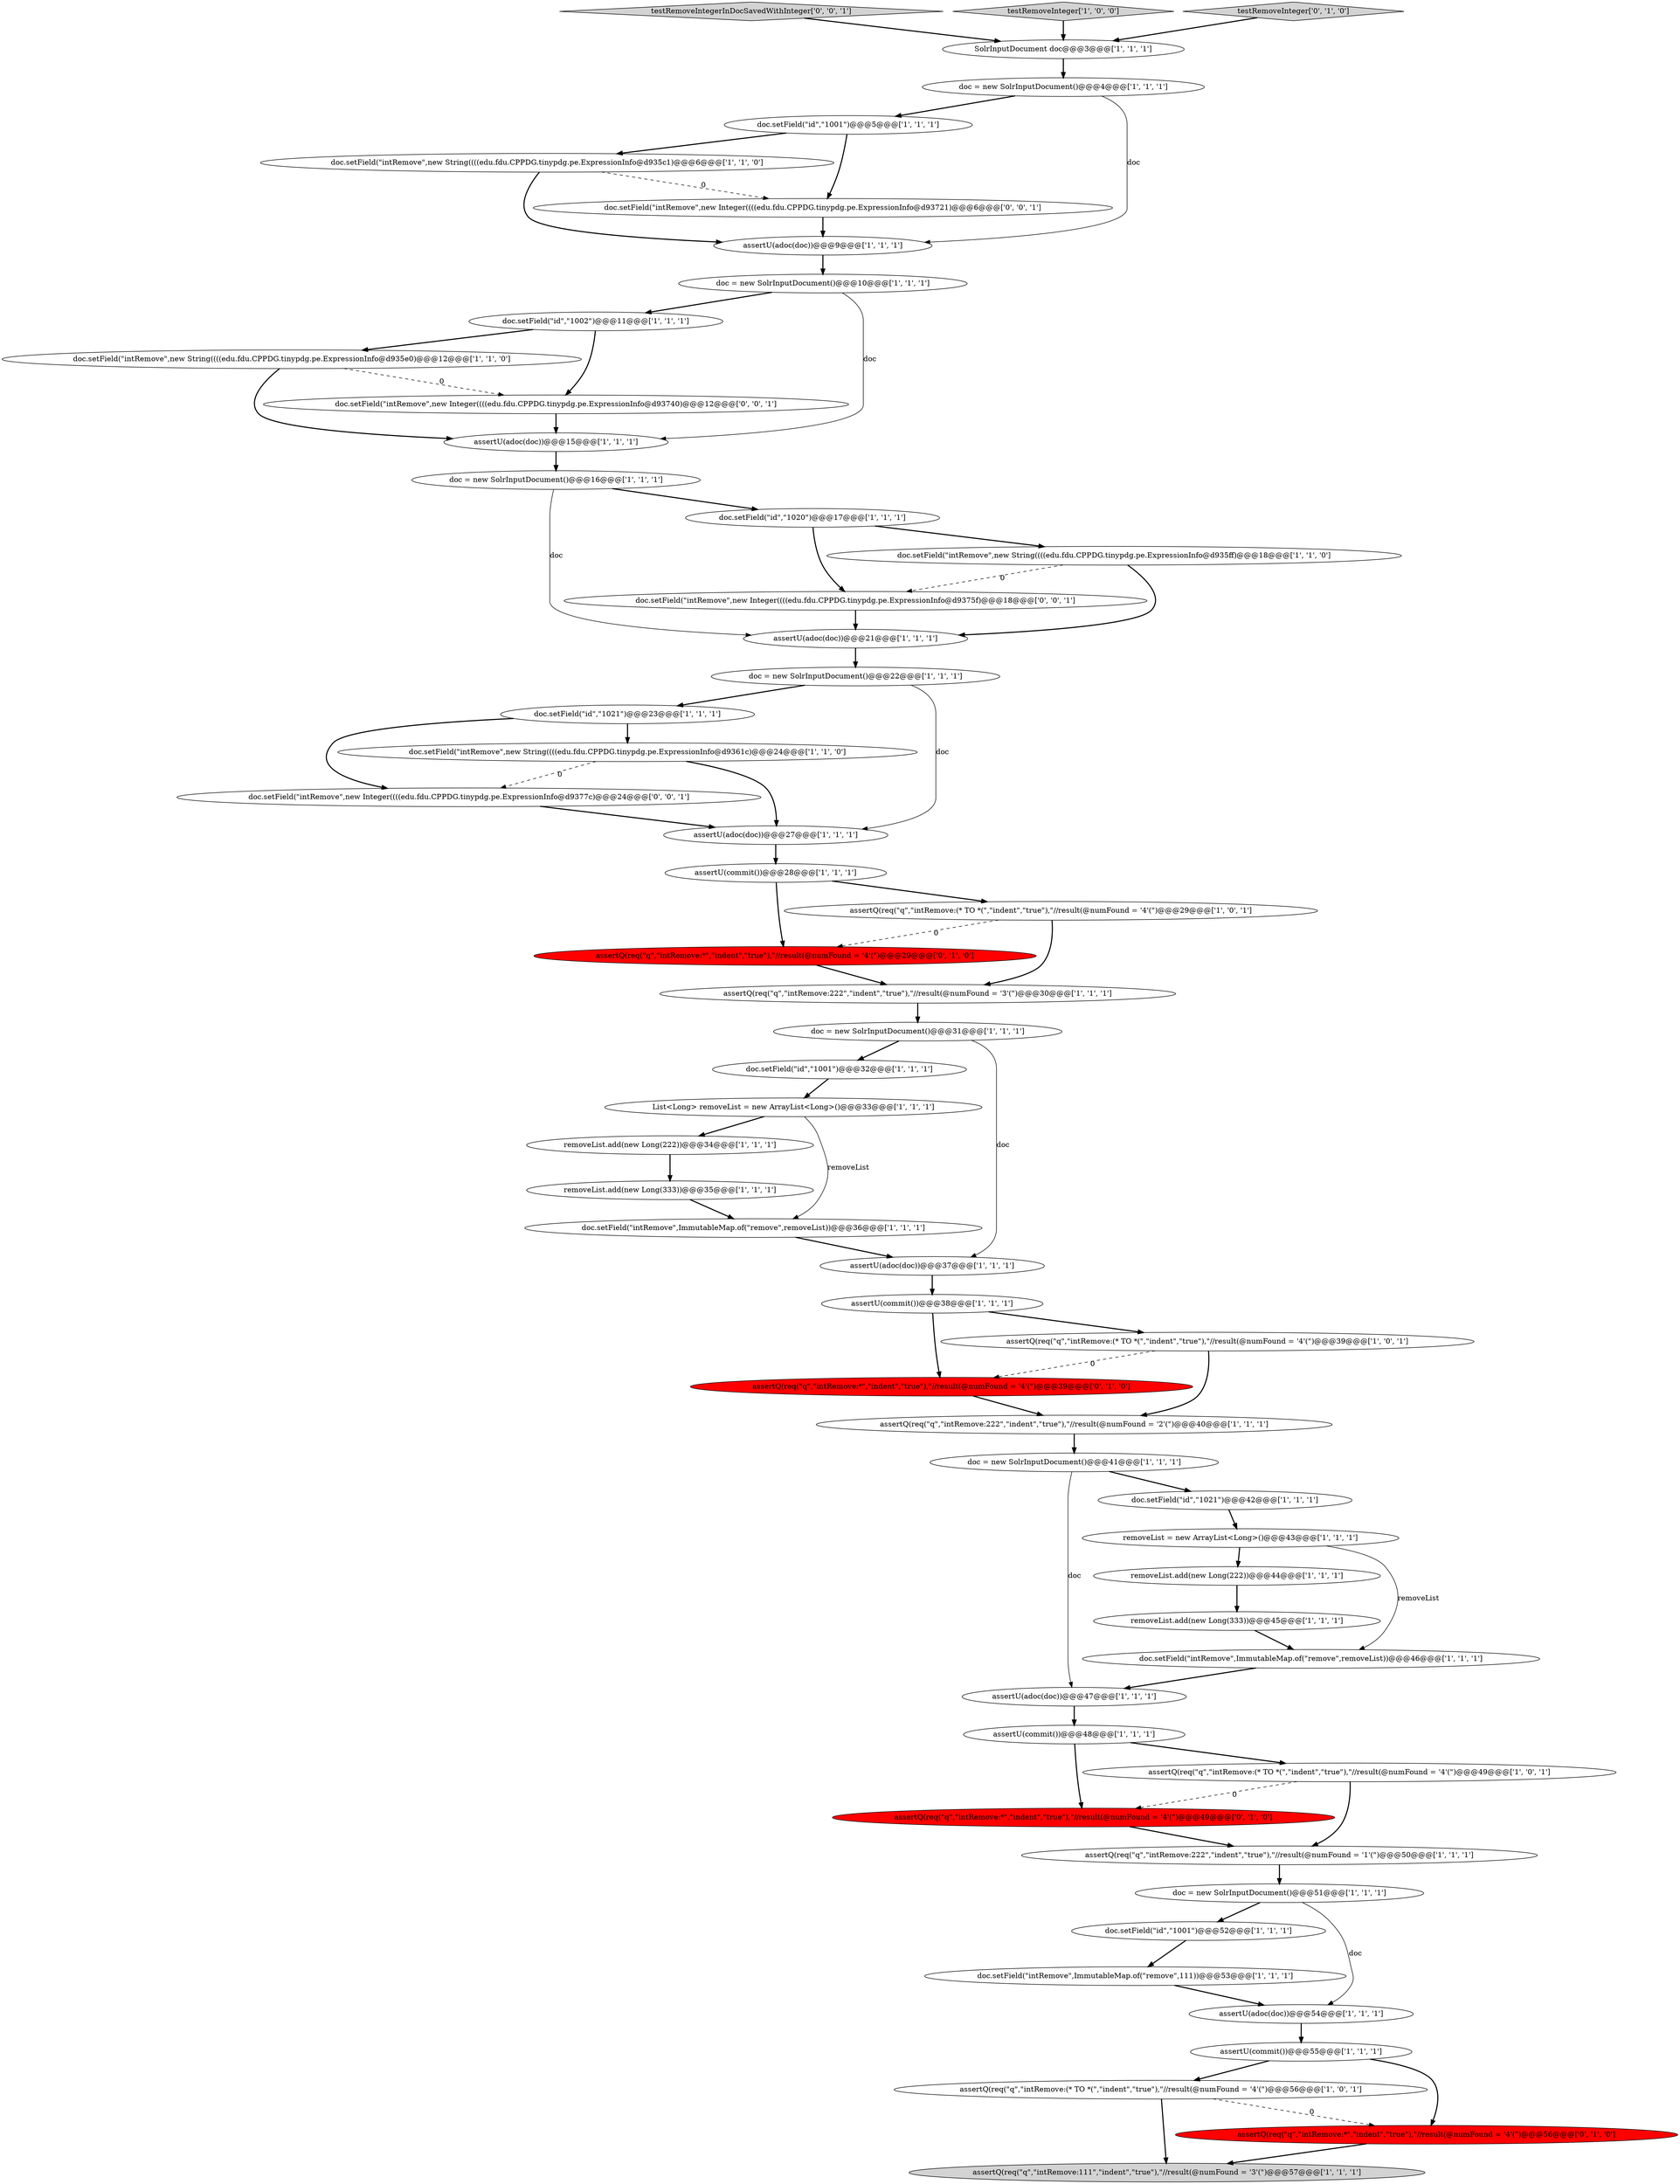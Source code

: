 digraph {
18 [style = filled, label = "doc.setField(\"id\",\"1021\")@@@23@@@['1', '1', '1']", fillcolor = white, shape = ellipse image = "AAA0AAABBB1BBB"];
41 [style = filled, label = "assertQ(req(\"q\",\"intRemove:111\",\"indent\",\"true\"),\"//result(@numFound = '3'(\")@@@57@@@['1', '1', '1']", fillcolor = lightgray, shape = ellipse image = "AAA0AAABBB1BBB"];
44 [style = filled, label = "doc.setField(\"intRemove\",new String((((edu.fdu.CPPDG.tinypdg.pe.ExpressionInfo@d935ff)@@@18@@@['1', '1', '0']", fillcolor = white, shape = ellipse image = "AAA0AAABBB1BBB"];
16 [style = filled, label = "doc.setField(\"id\",\"1002\")@@@11@@@['1', '1', '1']", fillcolor = white, shape = ellipse image = "AAA0AAABBB1BBB"];
19 [style = filled, label = "doc.setField(\"intRemove\",new String((((edu.fdu.CPPDG.tinypdg.pe.ExpressionInfo@d9361c)@@@24@@@['1', '1', '0']", fillcolor = white, shape = ellipse image = "AAA0AAABBB1BBB"];
31 [style = filled, label = "assertU(commit())@@@55@@@['1', '1', '1']", fillcolor = white, shape = ellipse image = "AAA0AAABBB1BBB"];
54 [style = filled, label = "testRemoveIntegerInDocSavedWithInteger['0', '0', '1']", fillcolor = lightgray, shape = diamond image = "AAA0AAABBB3BBB"];
0 [style = filled, label = "SolrInputDocument doc@@@3@@@['1', '1', '1']", fillcolor = white, shape = ellipse image = "AAA0AAABBB1BBB"];
45 [style = filled, label = "doc.setField(\"id\",\"1001\")@@@32@@@['1', '1', '1']", fillcolor = white, shape = ellipse image = "AAA0AAABBB1BBB"];
7 [style = filled, label = "doc.setField(\"intRemove\",ImmutableMap.of(\"remove\",removeList))@@@36@@@['1', '1', '1']", fillcolor = white, shape = ellipse image = "AAA0AAABBB1BBB"];
11 [style = filled, label = "doc = new SolrInputDocument()@@@22@@@['1', '1', '1']", fillcolor = white, shape = ellipse image = "AAA0AAABBB1BBB"];
6 [style = filled, label = "doc = new SolrInputDocument()@@@10@@@['1', '1', '1']", fillcolor = white, shape = ellipse image = "AAA0AAABBB1BBB"];
36 [style = filled, label = "removeList.add(new Long(333))@@@35@@@['1', '1', '1']", fillcolor = white, shape = ellipse image = "AAA0AAABBB1BBB"];
1 [style = filled, label = "doc.setField(\"intRemove\",ImmutableMap.of(\"remove\",removeList))@@@46@@@['1', '1', '1']", fillcolor = white, shape = ellipse image = "AAA0AAABBB1BBB"];
25 [style = filled, label = "assertQ(req(\"q\",\"intRemove:222\",\"indent\",\"true\"),\"//result(@numFound = '1'(\")@@@50@@@['1', '1', '1']", fillcolor = white, shape = ellipse image = "AAA0AAABBB1BBB"];
26 [style = filled, label = "doc = new SolrInputDocument()@@@4@@@['1', '1', '1']", fillcolor = white, shape = ellipse image = "AAA0AAABBB1BBB"];
2 [style = filled, label = "List<Long> removeList = new ArrayList<Long>()@@@33@@@['1', '1', '1']", fillcolor = white, shape = ellipse image = "AAA0AAABBB1BBB"];
33 [style = filled, label = "assertU(commit())@@@28@@@['1', '1', '1']", fillcolor = white, shape = ellipse image = "AAA0AAABBB1BBB"];
32 [style = filled, label = "assertQ(req(\"q\",\"intRemove:(* TO *(\",\"indent\",\"true\"),\"//result(@numFound = '4'(\")@@@56@@@['1', '0', '1']", fillcolor = white, shape = ellipse image = "AAA0AAABBB1BBB"];
23 [style = filled, label = "assertQ(req(\"q\",\"intRemove:222\",\"indent\",\"true\"),\"//result(@numFound = '2'(\")@@@40@@@['1', '1', '1']", fillcolor = white, shape = ellipse image = "AAA0AAABBB1BBB"];
21 [style = filled, label = "doc.setField(\"id\",\"1001\")@@@5@@@['1', '1', '1']", fillcolor = white, shape = ellipse image = "AAA0AAABBB1BBB"];
34 [style = filled, label = "assertQ(req(\"q\",\"intRemove:222\",\"indent\",\"true\"),\"//result(@numFound = '3'(\")@@@30@@@['1', '1', '1']", fillcolor = white, shape = ellipse image = "AAA0AAABBB1BBB"];
15 [style = filled, label = "testRemoveInteger['1', '0', '0']", fillcolor = lightgray, shape = diamond image = "AAA0AAABBB1BBB"];
48 [style = filled, label = "testRemoveInteger['0', '1', '0']", fillcolor = lightgray, shape = diamond image = "AAA0AAABBB2BBB"];
56 [style = filled, label = "doc.setField(\"intRemove\",new Integer((((edu.fdu.CPPDG.tinypdg.pe.ExpressionInfo@d93740)@@@12@@@['0', '0', '1']", fillcolor = white, shape = ellipse image = "AAA0AAABBB3BBB"];
35 [style = filled, label = "doc = new SolrInputDocument()@@@31@@@['1', '1', '1']", fillcolor = white, shape = ellipse image = "AAA0AAABBB1BBB"];
22 [style = filled, label = "doc = new SolrInputDocument()@@@16@@@['1', '1', '1']", fillcolor = white, shape = ellipse image = "AAA0AAABBB1BBB"];
17 [style = filled, label = "assertU(adoc(doc))@@@21@@@['1', '1', '1']", fillcolor = white, shape = ellipse image = "AAA0AAABBB1BBB"];
38 [style = filled, label = "assertU(adoc(doc))@@@47@@@['1', '1', '1']", fillcolor = white, shape = ellipse image = "AAA0AAABBB1BBB"];
24 [style = filled, label = "assertU(adoc(doc))@@@15@@@['1', '1', '1']", fillcolor = white, shape = ellipse image = "AAA0AAABBB1BBB"];
37 [style = filled, label = "doc.setField(\"id\",\"1001\")@@@52@@@['1', '1', '1']", fillcolor = white, shape = ellipse image = "AAA0AAABBB1BBB"];
43 [style = filled, label = "removeList.add(new Long(222))@@@44@@@['1', '1', '1']", fillcolor = white, shape = ellipse image = "AAA0AAABBB1BBB"];
52 [style = filled, label = "assertQ(req(\"q\",\"intRemove:*\",\"indent\",\"true\"),\"//result(@numFound = '4'(\")@@@49@@@['0', '1', '0']", fillcolor = red, shape = ellipse image = "AAA1AAABBB2BBB"];
8 [style = filled, label = "assertU(adoc(doc))@@@54@@@['1', '1', '1']", fillcolor = white, shape = ellipse image = "AAA0AAABBB1BBB"];
27 [style = filled, label = "doc.setField(\"id\",\"1020\")@@@17@@@['1', '1', '1']", fillcolor = white, shape = ellipse image = "AAA0AAABBB1BBB"];
53 [style = filled, label = "doc.setField(\"intRemove\",new Integer((((edu.fdu.CPPDG.tinypdg.pe.ExpressionInfo@d93721)@@@6@@@['0', '0', '1']", fillcolor = white, shape = ellipse image = "AAA0AAABBB3BBB"];
4 [style = filled, label = "doc.setField(\"id\",\"1021\")@@@42@@@['1', '1', '1']", fillcolor = white, shape = ellipse image = "AAA0AAABBB1BBB"];
13 [style = filled, label = "doc.setField(\"intRemove\",ImmutableMap.of(\"remove\",111))@@@53@@@['1', '1', '1']", fillcolor = white, shape = ellipse image = "AAA0AAABBB1BBB"];
50 [style = filled, label = "assertQ(req(\"q\",\"intRemove:*\",\"indent\",\"true\"),\"//result(@numFound = '4'(\")@@@39@@@['0', '1', '0']", fillcolor = red, shape = ellipse image = "AAA1AAABBB2BBB"];
57 [style = filled, label = "doc.setField(\"intRemove\",new Integer((((edu.fdu.CPPDG.tinypdg.pe.ExpressionInfo@d9375f)@@@18@@@['0', '0', '1']", fillcolor = white, shape = ellipse image = "AAA0AAABBB3BBB"];
55 [style = filled, label = "doc.setField(\"intRemove\",new Integer((((edu.fdu.CPPDG.tinypdg.pe.ExpressionInfo@d9377c)@@@24@@@['0', '0', '1']", fillcolor = white, shape = ellipse image = "AAA0AAABBB3BBB"];
28 [style = filled, label = "doc.setField(\"intRemove\",new String((((edu.fdu.CPPDG.tinypdg.pe.ExpressionInfo@d935e0)@@@12@@@['1', '1', '0']", fillcolor = white, shape = ellipse image = "AAA0AAABBB1BBB"];
9 [style = filled, label = "assertU(commit())@@@48@@@['1', '1', '1']", fillcolor = white, shape = ellipse image = "AAA0AAABBB1BBB"];
49 [style = filled, label = "assertQ(req(\"q\",\"intRemove:*\",\"indent\",\"true\"),\"//result(@numFound = '4'(\")@@@29@@@['0', '1', '0']", fillcolor = red, shape = ellipse image = "AAA1AAABBB2BBB"];
10 [style = filled, label = "assertU(adoc(doc))@@@9@@@['1', '1', '1']", fillcolor = white, shape = ellipse image = "AAA0AAABBB1BBB"];
20 [style = filled, label = "doc = new SolrInputDocument()@@@41@@@['1', '1', '1']", fillcolor = white, shape = ellipse image = "AAA0AAABBB1BBB"];
40 [style = filled, label = "doc.setField(\"intRemove\",new String((((edu.fdu.CPPDG.tinypdg.pe.ExpressionInfo@d935c1)@@@6@@@['1', '1', '0']", fillcolor = white, shape = ellipse image = "AAA0AAABBB1BBB"];
42 [style = filled, label = "removeList.add(new Long(333))@@@45@@@['1', '1', '1']", fillcolor = white, shape = ellipse image = "AAA0AAABBB1BBB"];
46 [style = filled, label = "assertQ(req(\"q\",\"intRemove:(* TO *(\",\"indent\",\"true\"),\"//result(@numFound = '4'(\")@@@29@@@['1', '0', '1']", fillcolor = white, shape = ellipse image = "AAA0AAABBB1BBB"];
14 [style = filled, label = "assertU(commit())@@@38@@@['1', '1', '1']", fillcolor = white, shape = ellipse image = "AAA0AAABBB1BBB"];
51 [style = filled, label = "assertQ(req(\"q\",\"intRemove:*\",\"indent\",\"true\"),\"//result(@numFound = '4'(\")@@@56@@@['0', '1', '0']", fillcolor = red, shape = ellipse image = "AAA1AAABBB2BBB"];
30 [style = filled, label = "doc = new SolrInputDocument()@@@51@@@['1', '1', '1']", fillcolor = white, shape = ellipse image = "AAA0AAABBB1BBB"];
29 [style = filled, label = "assertU(adoc(doc))@@@27@@@['1', '1', '1']", fillcolor = white, shape = ellipse image = "AAA0AAABBB1BBB"];
12 [style = filled, label = "assertQ(req(\"q\",\"intRemove:(* TO *(\",\"indent\",\"true\"),\"//result(@numFound = '4'(\")@@@49@@@['1', '0', '1']", fillcolor = white, shape = ellipse image = "AAA0AAABBB1BBB"];
5 [style = filled, label = "removeList.add(new Long(222))@@@34@@@['1', '1', '1']", fillcolor = white, shape = ellipse image = "AAA0AAABBB1BBB"];
47 [style = filled, label = "assertU(adoc(doc))@@@37@@@['1', '1', '1']", fillcolor = white, shape = ellipse image = "AAA0AAABBB1BBB"];
3 [style = filled, label = "assertQ(req(\"q\",\"intRemove:(* TO *(\",\"indent\",\"true\"),\"//result(@numFound = '4'(\")@@@39@@@['1', '0', '1']", fillcolor = white, shape = ellipse image = "AAA0AAABBB1BBB"];
39 [style = filled, label = "removeList = new ArrayList<Long>()@@@43@@@['1', '1', '1']", fillcolor = white, shape = ellipse image = "AAA0AAABBB1BBB"];
40->10 [style = bold, label=""];
14->3 [style = bold, label=""];
57->17 [style = bold, label=""];
23->20 [style = bold, label=""];
11->29 [style = solid, label="doc"];
46->49 [style = dashed, label="0"];
0->26 [style = bold, label=""];
46->34 [style = bold, label=""];
50->23 [style = bold, label=""];
8->31 [style = bold, label=""];
55->29 [style = bold, label=""];
7->47 [style = bold, label=""];
16->56 [style = bold, label=""];
21->53 [style = bold, label=""];
19->29 [style = bold, label=""];
25->30 [style = bold, label=""];
4->39 [style = bold, label=""];
31->32 [style = bold, label=""];
27->44 [style = bold, label=""];
18->55 [style = bold, label=""];
39->43 [style = bold, label=""];
18->19 [style = bold, label=""];
43->42 [style = bold, label=""];
38->9 [style = bold, label=""];
26->10 [style = solid, label="doc"];
30->8 [style = solid, label="doc"];
56->24 [style = bold, label=""];
30->37 [style = bold, label=""];
39->1 [style = solid, label="removeList"];
49->34 [style = bold, label=""];
45->2 [style = bold, label=""];
24->22 [style = bold, label=""];
44->17 [style = bold, label=""];
10->6 [style = bold, label=""];
54->0 [style = bold, label=""];
28->56 [style = dashed, label="0"];
11->18 [style = bold, label=""];
48->0 [style = bold, label=""];
20->4 [style = bold, label=""];
40->53 [style = dashed, label="0"];
26->21 [style = bold, label=""];
35->47 [style = solid, label="doc"];
22->17 [style = solid, label="doc"];
3->23 [style = bold, label=""];
20->38 [style = solid, label="doc"];
29->33 [style = bold, label=""];
2->7 [style = solid, label="removeList"];
3->50 [style = dashed, label="0"];
52->25 [style = bold, label=""];
16->28 [style = bold, label=""];
31->51 [style = bold, label=""];
22->27 [style = bold, label=""];
27->57 [style = bold, label=""];
32->51 [style = dashed, label="0"];
36->7 [style = bold, label=""];
6->16 [style = bold, label=""];
33->46 [style = bold, label=""];
12->25 [style = bold, label=""];
15->0 [style = bold, label=""];
44->57 [style = dashed, label="0"];
14->50 [style = bold, label=""];
35->45 [style = bold, label=""];
21->40 [style = bold, label=""];
28->24 [style = bold, label=""];
42->1 [style = bold, label=""];
32->41 [style = bold, label=""];
19->55 [style = dashed, label="0"];
9->12 [style = bold, label=""];
34->35 [style = bold, label=""];
33->49 [style = bold, label=""];
13->8 [style = bold, label=""];
37->13 [style = bold, label=""];
9->52 [style = bold, label=""];
6->24 [style = solid, label="doc"];
53->10 [style = bold, label=""];
5->36 [style = bold, label=""];
47->14 [style = bold, label=""];
51->41 [style = bold, label=""];
12->52 [style = dashed, label="0"];
1->38 [style = bold, label=""];
2->5 [style = bold, label=""];
17->11 [style = bold, label=""];
}
